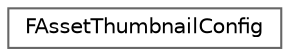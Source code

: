digraph "Graphical Class Hierarchy"
{
 // INTERACTIVE_SVG=YES
 // LATEX_PDF_SIZE
  bgcolor="transparent";
  edge [fontname=Helvetica,fontsize=10,labelfontname=Helvetica,labelfontsize=10];
  node [fontname=Helvetica,fontsize=10,shape=box,height=0.2,width=0.4];
  rankdir="LR";
  Node0 [id="Node000000",label="FAssetThumbnailConfig",height=0.2,width=0.4,color="grey40", fillcolor="white", style="filled",URL="$d8/d81/structFAssetThumbnailConfig.html",tooltip="A struct containing details about how the asset thumbnail should behave."];
}
